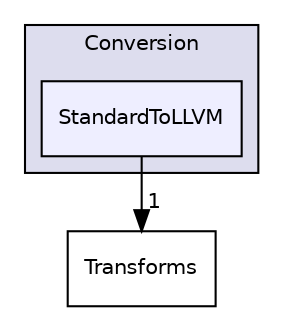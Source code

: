 digraph "include/mlir/Conversion/StandardToLLVM" {
  bgcolor=transparent;
  compound=true
  node [ fontsize="10", fontname="Helvetica"];
  edge [ labelfontsize="10", labelfontname="Helvetica"];
  subgraph clusterdir_37f3372f1e76d74ffd54613af9306e43 {
    graph [ bgcolor="#ddddee", pencolor="black", label="Conversion" fontname="Helvetica", fontsize="10", URL="dir_37f3372f1e76d74ffd54613af9306e43.html"]
  dir_fe472ab3e478f3f4a29274cb46049980 [shape=box, label="StandardToLLVM", style="filled", fillcolor="#eeeeff", pencolor="black", URL="dir_fe472ab3e478f3f4a29274cb46049980.html"];
  }
  dir_ca4d1f3bc4cd42ba07a57ca86d19a1d6 [shape=box label="Transforms" URL="dir_ca4d1f3bc4cd42ba07a57ca86d19a1d6.html"];
  dir_fe472ab3e478f3f4a29274cb46049980->dir_ca4d1f3bc4cd42ba07a57ca86d19a1d6 [headlabel="1", labeldistance=1.5 headhref="dir_000024_000013.html"];
}
